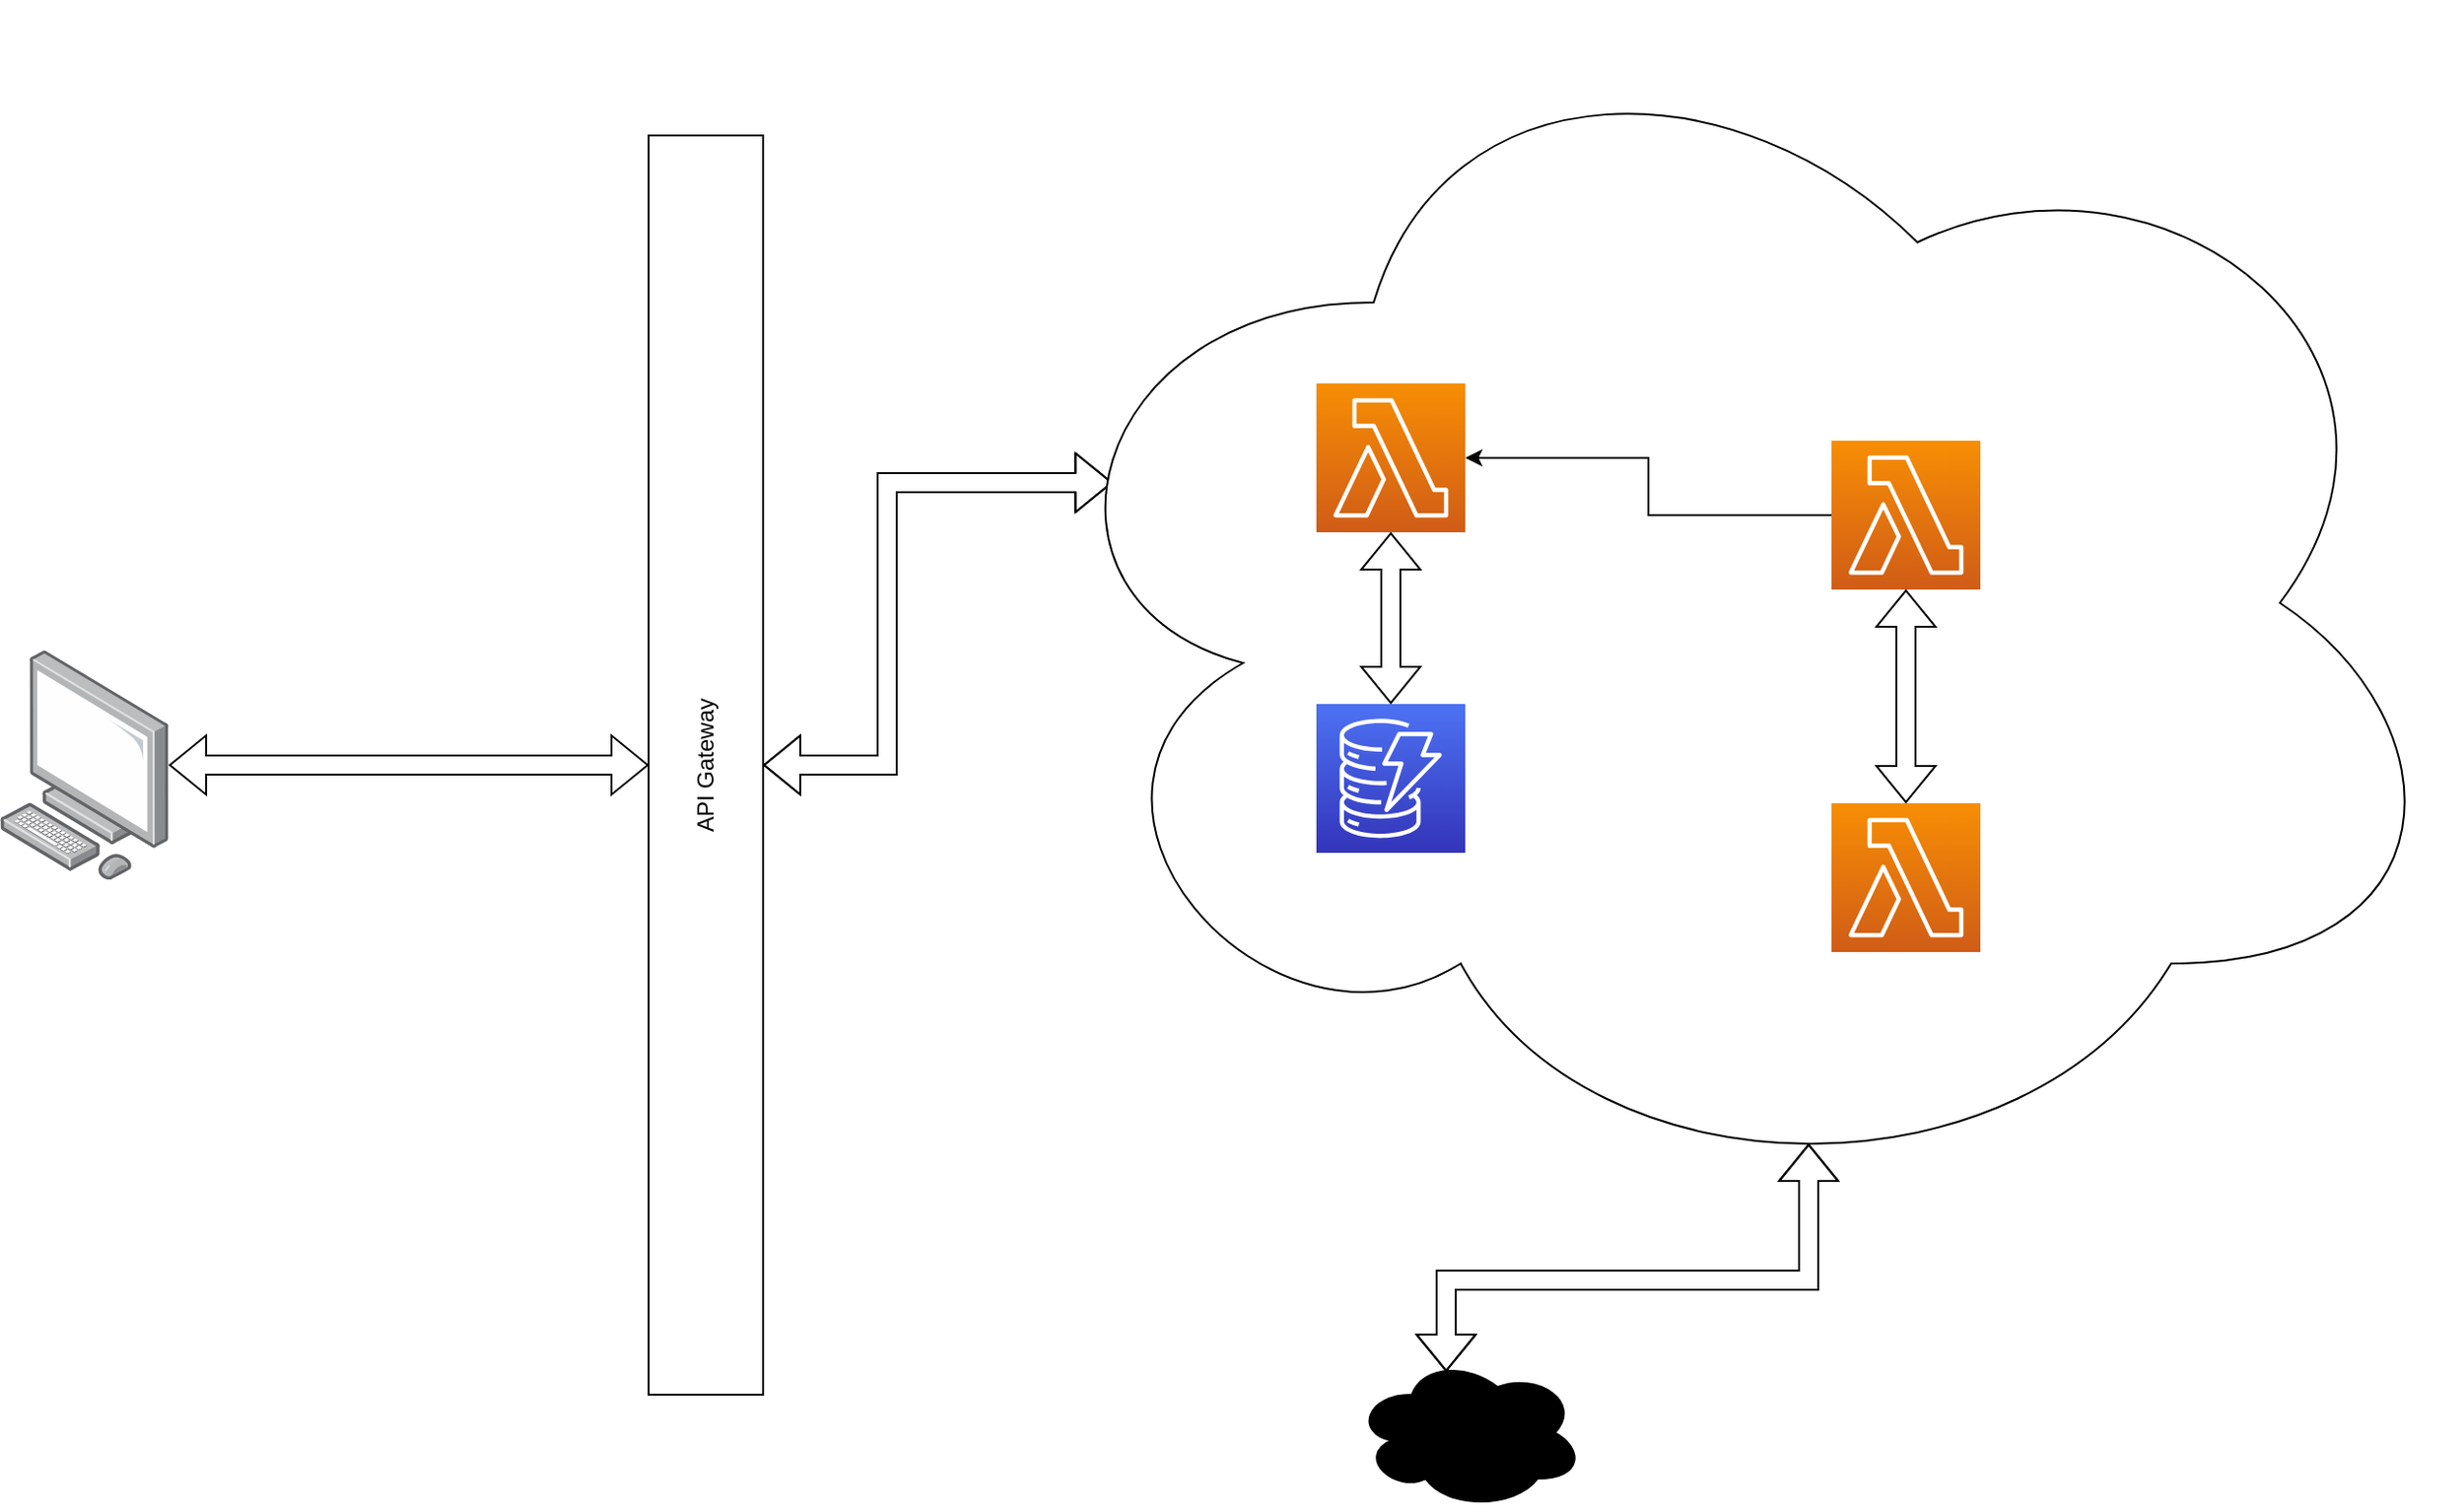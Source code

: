 <mxfile version="21.3.3" type="github">
  <diagram name="Page-1" id="WHekTr9Al2xIUsC00DMr">
    <mxGraphModel dx="2049" dy="1193" grid="1" gridSize="10" guides="1" tooltips="1" connect="1" arrows="1" fold="1" page="1" pageScale="1" pageWidth="827" pageHeight="1169" math="0" shadow="0">
      <root>
        <mxCell id="0" />
        <mxCell id="1" parent="0" />
        <mxCell id="uDAP2PwDckWXvJ_Q2cNX-4" style="edgeStyle=orthogonalEdgeStyle;rounded=0;orthogonalLoop=1;jettySize=auto;html=1;entryX=0.5;entryY=0;entryDx=0;entryDy=0;shape=flexArrow;endArrow=block;startArrow=block;" edge="1" parent="1" source="uDAP2PwDckWXvJ_Q2cNX-1" target="uDAP2PwDckWXvJ_Q2cNX-3">
          <mxGeometry relative="1" as="geometry" />
        </mxCell>
        <mxCell id="uDAP2PwDckWXvJ_Q2cNX-1" value="" style="image;points=[];aspect=fixed;html=1;align=center;shadow=0;dashed=0;image=img/lib/allied_telesis/computer_and_terminals/Personal_Computer.svg;" vertex="1" parent="1">
          <mxGeometry x="40" y="440" width="88.54" height="120" as="geometry" />
        </mxCell>
        <mxCell id="uDAP2PwDckWXvJ_Q2cNX-5" style="edgeStyle=orthogonalEdgeStyle;rounded=0;orthogonalLoop=1;jettySize=auto;html=1;exitX=0.07;exitY=0.4;exitDx=0;exitDy=0;exitPerimeter=0;entryX=0.5;entryY=1;entryDx=0;entryDy=0;shape=flexArrow;startArrow=block;" edge="1" parent="1" source="uDAP2PwDckWXvJ_Q2cNX-2" target="uDAP2PwDckWXvJ_Q2cNX-3">
          <mxGeometry relative="1" as="geometry" />
        </mxCell>
        <mxCell id="uDAP2PwDckWXvJ_Q2cNX-15" style="edgeStyle=orthogonalEdgeStyle;rounded=0;orthogonalLoop=1;jettySize=auto;html=1;exitX=0.55;exitY=0.95;exitDx=0;exitDy=0;exitPerimeter=0;entryX=0.4;entryY=0.1;entryDx=0;entryDy=0;entryPerimeter=0;shape=flexArrow;startArrow=block;" edge="1" parent="1" source="uDAP2PwDckWXvJ_Q2cNX-2" target="uDAP2PwDckWXvJ_Q2cNX-14">
          <mxGeometry relative="1" as="geometry" />
        </mxCell>
        <mxCell id="uDAP2PwDckWXvJ_Q2cNX-2" value="" style="ellipse;shape=cloud;whiteSpace=wrap;html=1;" vertex="1" parent="1">
          <mxGeometry x="570" y="100" width="760" height="630" as="geometry" />
        </mxCell>
        <mxCell id="uDAP2PwDckWXvJ_Q2cNX-3" value="API Gateway" style="rounded=0;whiteSpace=wrap;html=1;rotation=-90;" vertex="1" parent="1">
          <mxGeometry x="80" y="470" width="660" height="60" as="geometry" />
        </mxCell>
        <mxCell id="uDAP2PwDckWXvJ_Q2cNX-9" style="edgeStyle=orthogonalEdgeStyle;rounded=0;orthogonalLoop=1;jettySize=auto;html=1;exitX=0.5;exitY=1;exitDx=0;exitDy=0;exitPerimeter=0;entryX=0.5;entryY=0;entryDx=0;entryDy=0;entryPerimeter=0;shape=flexArrow;startArrow=block;" edge="1" parent="1" source="uDAP2PwDckWXvJ_Q2cNX-6" target="uDAP2PwDckWXvJ_Q2cNX-8">
          <mxGeometry relative="1" as="geometry" />
        </mxCell>
        <mxCell id="uDAP2PwDckWXvJ_Q2cNX-6" value="" style="sketch=0;points=[[0,0,0],[0.25,0,0],[0.5,0,0],[0.75,0,0],[1,0,0],[0,1,0],[0.25,1,0],[0.5,1,0],[0.75,1,0],[1,1,0],[0,0.25,0],[0,0.5,0],[0,0.75,0],[1,0.25,0],[1,0.5,0],[1,0.75,0]];outlineConnect=0;fontColor=#232F3E;gradientColor=#F78E04;gradientDirection=north;fillColor=#D05C17;strokeColor=#ffffff;dashed=0;verticalLabelPosition=bottom;verticalAlign=top;align=center;html=1;fontSize=12;fontStyle=0;aspect=fixed;shape=mxgraph.aws4.resourceIcon;resIcon=mxgraph.aws4.lambda;" vertex="1" parent="1">
          <mxGeometry x="730" y="300" width="78" height="78" as="geometry" />
        </mxCell>
        <mxCell id="uDAP2PwDckWXvJ_Q2cNX-8" value="" style="sketch=0;points=[[0,0,0],[0.25,0,0],[0.5,0,0],[0.75,0,0],[1,0,0],[0,1,0],[0.25,1,0],[0.5,1,0],[0.75,1,0],[1,1,0],[0,0.25,0],[0,0.5,0],[0,0.75,0],[1,0.25,0],[1,0.5,0],[1,0.75,0]];outlineConnect=0;fontColor=#232F3E;gradientColor=#4D72F3;gradientDirection=north;fillColor=#3334B9;strokeColor=#ffffff;dashed=0;verticalLabelPosition=bottom;verticalAlign=top;align=center;html=1;fontSize=12;fontStyle=0;aspect=fixed;shape=mxgraph.aws4.resourceIcon;resIcon=mxgraph.aws4.dynamodb;" vertex="1" parent="1">
          <mxGeometry x="730" y="468" width="78" height="78" as="geometry" />
        </mxCell>
        <mxCell id="uDAP2PwDckWXvJ_Q2cNX-11" style="edgeStyle=orthogonalEdgeStyle;rounded=0;orthogonalLoop=1;jettySize=auto;html=1;entryX=1;entryY=0.5;entryDx=0;entryDy=0;entryPerimeter=0;" edge="1" parent="1" source="uDAP2PwDckWXvJ_Q2cNX-10" target="uDAP2PwDckWXvJ_Q2cNX-6">
          <mxGeometry relative="1" as="geometry" />
        </mxCell>
        <mxCell id="uDAP2PwDckWXvJ_Q2cNX-10" value="" style="sketch=0;points=[[0,0,0],[0.25,0,0],[0.5,0,0],[0.75,0,0],[1,0,0],[0,1,0],[0.25,1,0],[0.5,1,0],[0.75,1,0],[1,1,0],[0,0.25,0],[0,0.5,0],[0,0.75,0],[1,0.25,0],[1,0.5,0],[1,0.75,0]];outlineConnect=0;fontColor=#232F3E;gradientColor=#F78E04;gradientDirection=north;fillColor=#D05C17;strokeColor=#ffffff;dashed=0;verticalLabelPosition=bottom;verticalAlign=top;align=center;html=1;fontSize=12;fontStyle=0;aspect=fixed;shape=mxgraph.aws4.resourceIcon;resIcon=mxgraph.aws4.lambda;" vertex="1" parent="1">
          <mxGeometry x="1000" y="330" width="78" height="78" as="geometry" />
        </mxCell>
        <mxCell id="uDAP2PwDckWXvJ_Q2cNX-13" style="edgeStyle=orthogonalEdgeStyle;rounded=0;orthogonalLoop=1;jettySize=auto;html=1;entryX=0.5;entryY=1;entryDx=0;entryDy=0;entryPerimeter=0;shape=flexArrow;startArrow=block;" edge="1" parent="1" source="uDAP2PwDckWXvJ_Q2cNX-12" target="uDAP2PwDckWXvJ_Q2cNX-10">
          <mxGeometry relative="1" as="geometry" />
        </mxCell>
        <mxCell id="uDAP2PwDckWXvJ_Q2cNX-12" value="" style="sketch=0;points=[[0,0,0],[0.25,0,0],[0.5,0,0],[0.75,0,0],[1,0,0],[0,1,0],[0.25,1,0],[0.5,1,0],[0.75,1,0],[1,1,0],[0,0.25,0],[0,0.5,0],[0,0.75,0],[1,0.25,0],[1,0.5,0],[1,0.75,0]];outlineConnect=0;fontColor=#232F3E;gradientColor=#F78E04;gradientDirection=north;fillColor=#D05C17;strokeColor=#ffffff;dashed=0;verticalLabelPosition=bottom;verticalAlign=top;align=center;html=1;fontSize=12;fontStyle=0;aspect=fixed;shape=mxgraph.aws4.resourceIcon;resIcon=mxgraph.aws4.lambda;" vertex="1" parent="1">
          <mxGeometry x="1000" y="520" width="78" height="78" as="geometry" />
        </mxCell>
        <mxCell id="uDAP2PwDckWXvJ_Q2cNX-14" value="" style="ellipse;shape=cloud;whiteSpace=wrap;html=1;fillColor=#000000;" vertex="1" parent="1">
          <mxGeometry x="750" y="810" width="120" height="80" as="geometry" />
        </mxCell>
      </root>
    </mxGraphModel>
  </diagram>
</mxfile>
